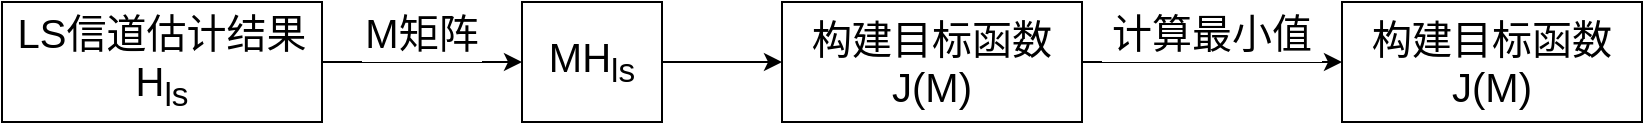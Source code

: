 <mxfile version="24.0.6" type="github">
  <diagram id="C5RBs43oDa-KdzZeNtuy" name="Page-1">
    <mxGraphModel dx="2213" dy="759" grid="1" gridSize="10" guides="1" tooltips="1" connect="1" arrows="1" fold="1" page="1" pageScale="1" pageWidth="827" pageHeight="1169" math="0" shadow="0">
      <root>
        <mxCell id="WIyWlLk6GJQsqaUBKTNV-0" />
        <mxCell id="WIyWlLk6GJQsqaUBKTNV-1" parent="WIyWlLk6GJQsqaUBKTNV-0" />
        <mxCell id="OTtoNyE8nUoAEOudighu-0" value="&lt;font style=&quot;font-size: 20px;&quot;&gt;LS信道估计结果&lt;/font&gt;&lt;div&gt;&lt;font style=&quot;font-size: 20px;&quot;&gt;H&lt;sub&gt;ls&lt;/sub&gt;&lt;/font&gt;&lt;/div&gt;" style="rounded=0;whiteSpace=wrap;html=1;" vertex="1" parent="WIyWlLk6GJQsqaUBKTNV-1">
          <mxGeometry x="-150" y="250" width="160" height="60" as="geometry" />
        </mxCell>
        <mxCell id="OTtoNyE8nUoAEOudighu-1" value="&lt;font style=&quot;font-size: 20px;&quot;&gt;&lt;font style=&quot;font-size: 20px;&quot;&gt;M&lt;/font&gt;H&lt;sub&gt;ls&lt;/sub&gt;&lt;/font&gt;" style="rounded=0;whiteSpace=wrap;html=1;" vertex="1" parent="WIyWlLk6GJQsqaUBKTNV-1">
          <mxGeometry x="110" y="250" width="70" height="60" as="geometry" />
        </mxCell>
        <mxCell id="OTtoNyE8nUoAEOudighu-2" value="" style="endArrow=classic;html=1;rounded=0;exitX=1;exitY=0.5;exitDx=0;exitDy=0;entryX=0;entryY=0.5;entryDx=0;entryDy=0;" edge="1" parent="WIyWlLk6GJQsqaUBKTNV-1" source="OTtoNyE8nUoAEOudighu-0" target="OTtoNyE8nUoAEOudighu-1">
          <mxGeometry width="50" height="50" relative="1" as="geometry">
            <mxPoint x="110" y="440" as="sourcePoint" />
            <mxPoint x="160" y="390" as="targetPoint" />
          </mxGeometry>
        </mxCell>
        <mxCell id="OTtoNyE8nUoAEOudighu-4" value="&lt;span style=&quot;font-size: 20px; text-align: left;&quot;&gt;M矩阵&lt;/span&gt;" style="rounded=0;whiteSpace=wrap;html=1;strokeColor=none;" vertex="1" parent="WIyWlLk6GJQsqaUBKTNV-1">
          <mxGeometry x="30" y="250" width="60" height="30" as="geometry" />
        </mxCell>
        <mxCell id="OTtoNyE8nUoAEOudighu-5" value="&lt;font style=&quot;font-size: 20px;&quot;&gt;构建目标函数&lt;/font&gt;&lt;div&gt;&lt;font style=&quot;font-size: 20px;&quot;&gt;J(M)&lt;/font&gt;&lt;/div&gt;" style="rounded=0;whiteSpace=wrap;html=1;" vertex="1" parent="WIyWlLk6GJQsqaUBKTNV-1">
          <mxGeometry x="240" y="250" width="150" height="60" as="geometry" />
        </mxCell>
        <mxCell id="OTtoNyE8nUoAEOudighu-6" value="" style="endArrow=classic;html=1;rounded=0;exitX=1;exitY=0.5;exitDx=0;exitDy=0;entryX=0;entryY=0.5;entryDx=0;entryDy=0;" edge="1" parent="WIyWlLk6GJQsqaUBKTNV-1" source="OTtoNyE8nUoAEOudighu-1" target="OTtoNyE8nUoAEOudighu-5">
          <mxGeometry width="50" height="50" relative="1" as="geometry">
            <mxPoint x="110" y="410" as="sourcePoint" />
            <mxPoint x="160" y="360" as="targetPoint" />
          </mxGeometry>
        </mxCell>
        <mxCell id="OTtoNyE8nUoAEOudighu-7" value="" style="endArrow=classic;html=1;rounded=0;exitX=1;exitY=0.5;exitDx=0;exitDy=0;entryX=0;entryY=0.5;entryDx=0;entryDy=0;" edge="1" parent="WIyWlLk6GJQsqaUBKTNV-1" source="OTtoNyE8nUoAEOudighu-5" target="OTtoNyE8nUoAEOudighu-8">
          <mxGeometry width="50" height="50" relative="1" as="geometry">
            <mxPoint x="390" y="370" as="sourcePoint" />
            <mxPoint x="450" y="280" as="targetPoint" />
          </mxGeometry>
        </mxCell>
        <mxCell id="OTtoNyE8nUoAEOudighu-8" value="&lt;font style=&quot;font-size: 20px;&quot;&gt;构建目标函数&lt;/font&gt;&lt;div&gt;&lt;font style=&quot;font-size: 20px;&quot;&gt;J(M)&lt;/font&gt;&lt;/div&gt;" style="rounded=0;whiteSpace=wrap;html=1;" vertex="1" parent="WIyWlLk6GJQsqaUBKTNV-1">
          <mxGeometry x="520" y="250" width="150" height="60" as="geometry" />
        </mxCell>
        <mxCell id="OTtoNyE8nUoAEOudighu-9" value="&lt;span style=&quot;font-size: 20px; text-align: left;&quot;&gt;计算最小值&lt;/span&gt;" style="rounded=0;whiteSpace=wrap;html=1;strokeColor=none;" vertex="1" parent="WIyWlLk6GJQsqaUBKTNV-1">
          <mxGeometry x="400" y="250" width="110" height="30" as="geometry" />
        </mxCell>
      </root>
    </mxGraphModel>
  </diagram>
</mxfile>
